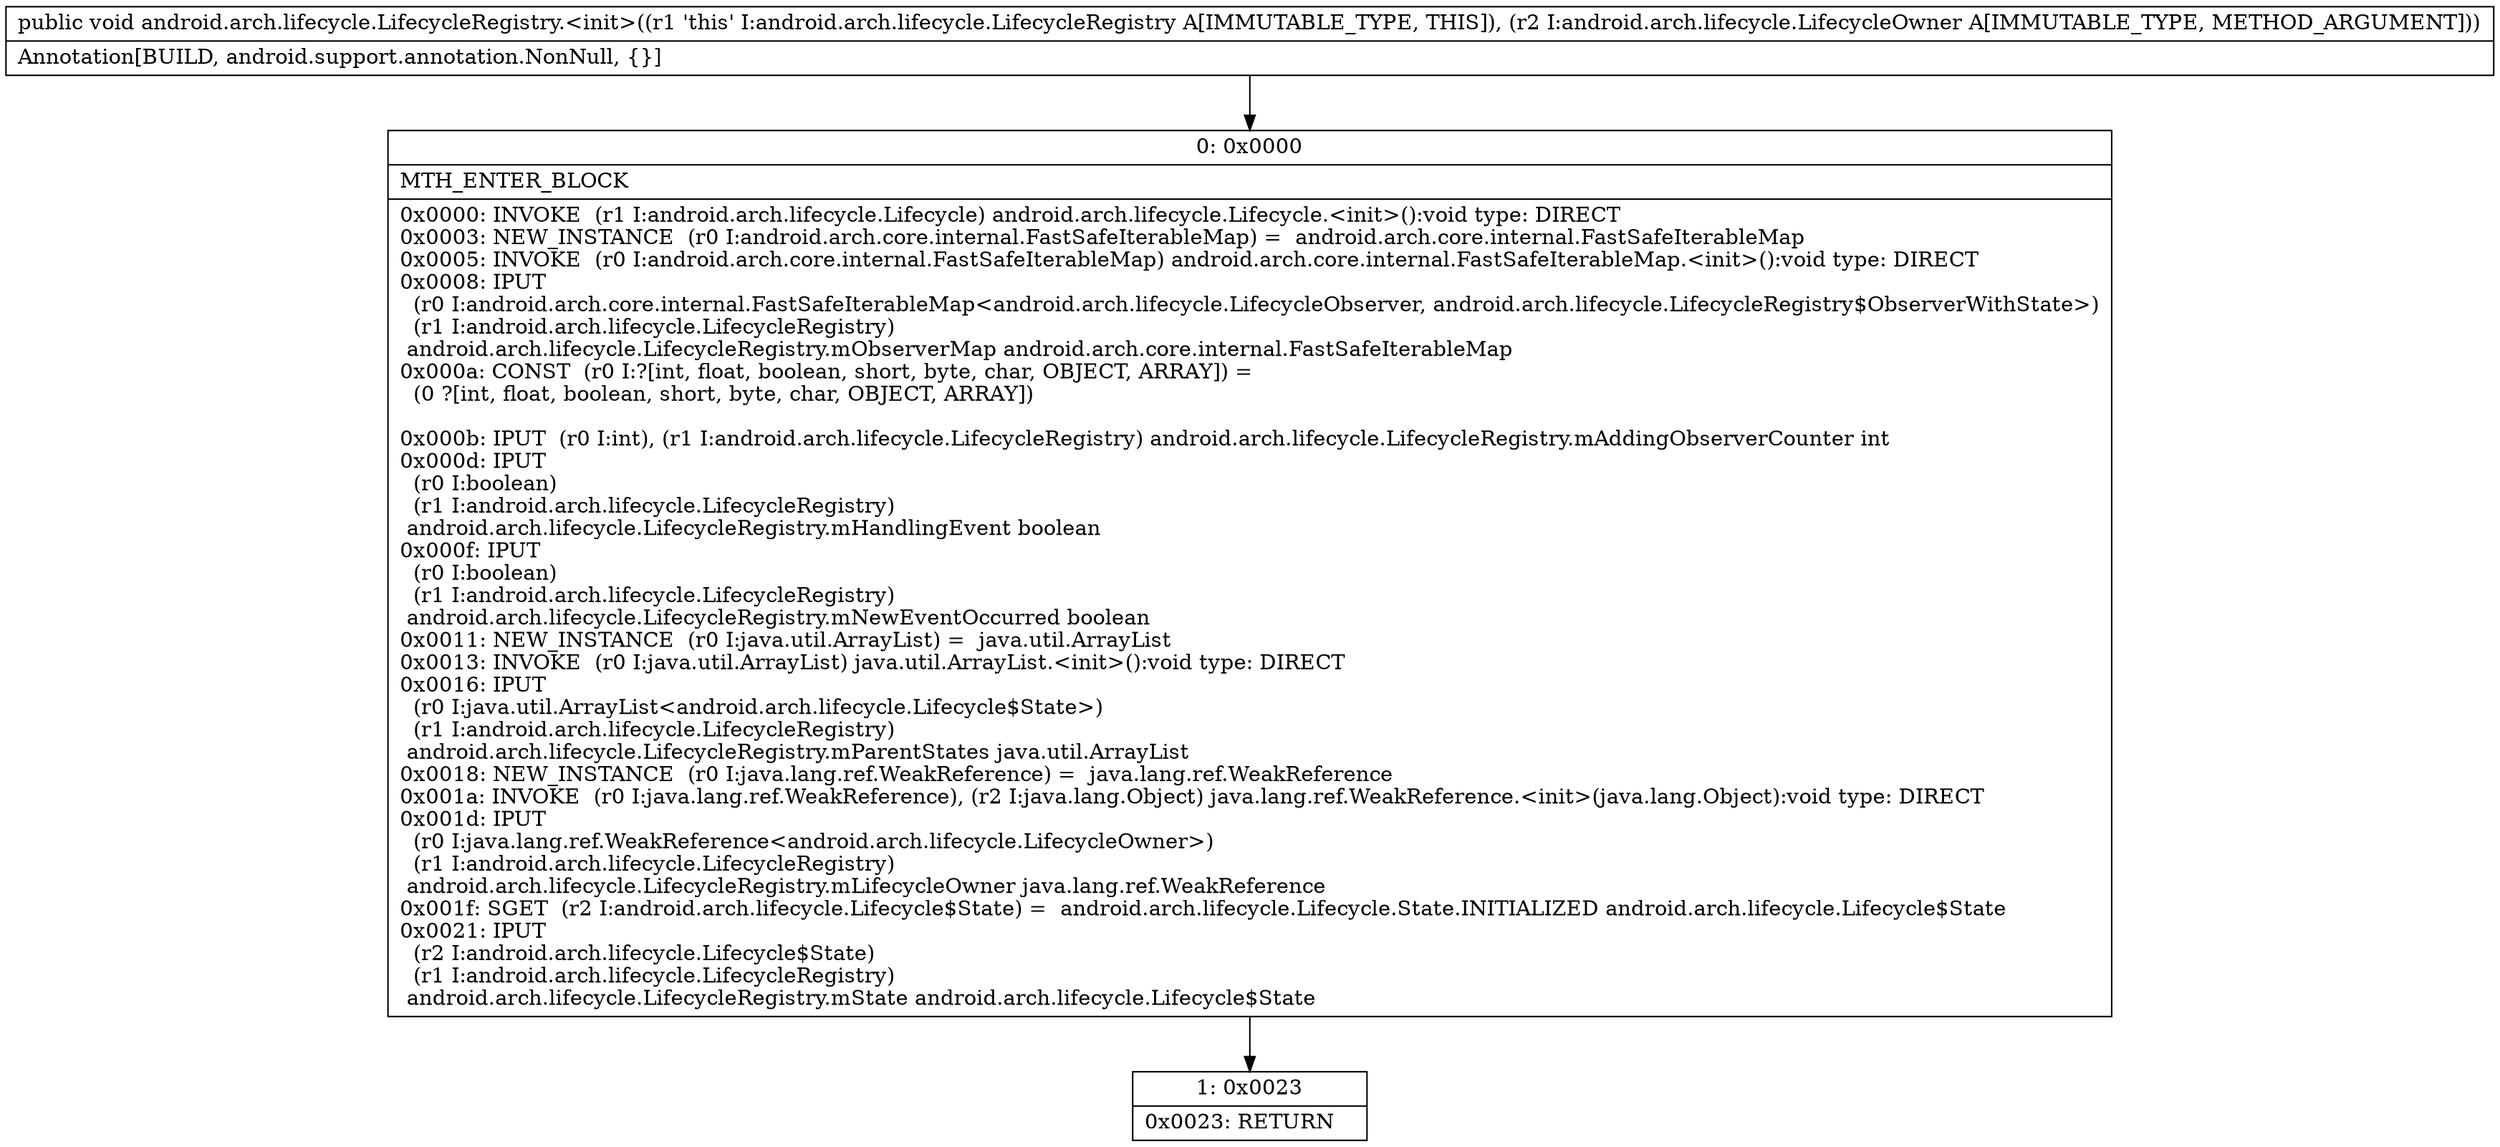 digraph "CFG forandroid.arch.lifecycle.LifecycleRegistry.\<init\>(Landroid\/arch\/lifecycle\/LifecycleOwner;)V" {
Node_0 [shape=record,label="{0\:\ 0x0000|MTH_ENTER_BLOCK\l|0x0000: INVOKE  (r1 I:android.arch.lifecycle.Lifecycle) android.arch.lifecycle.Lifecycle.\<init\>():void type: DIRECT \l0x0003: NEW_INSTANCE  (r0 I:android.arch.core.internal.FastSafeIterableMap) =  android.arch.core.internal.FastSafeIterableMap \l0x0005: INVOKE  (r0 I:android.arch.core.internal.FastSafeIterableMap) android.arch.core.internal.FastSafeIterableMap.\<init\>():void type: DIRECT \l0x0008: IPUT  \l  (r0 I:android.arch.core.internal.FastSafeIterableMap\<android.arch.lifecycle.LifecycleObserver, android.arch.lifecycle.LifecycleRegistry$ObserverWithState\>)\l  (r1 I:android.arch.lifecycle.LifecycleRegistry)\l android.arch.lifecycle.LifecycleRegistry.mObserverMap android.arch.core.internal.FastSafeIterableMap \l0x000a: CONST  (r0 I:?[int, float, boolean, short, byte, char, OBJECT, ARRAY]) = \l  (0 ?[int, float, boolean, short, byte, char, OBJECT, ARRAY])\l \l0x000b: IPUT  (r0 I:int), (r1 I:android.arch.lifecycle.LifecycleRegistry) android.arch.lifecycle.LifecycleRegistry.mAddingObserverCounter int \l0x000d: IPUT  \l  (r0 I:boolean)\l  (r1 I:android.arch.lifecycle.LifecycleRegistry)\l android.arch.lifecycle.LifecycleRegistry.mHandlingEvent boolean \l0x000f: IPUT  \l  (r0 I:boolean)\l  (r1 I:android.arch.lifecycle.LifecycleRegistry)\l android.arch.lifecycle.LifecycleRegistry.mNewEventOccurred boolean \l0x0011: NEW_INSTANCE  (r0 I:java.util.ArrayList) =  java.util.ArrayList \l0x0013: INVOKE  (r0 I:java.util.ArrayList) java.util.ArrayList.\<init\>():void type: DIRECT \l0x0016: IPUT  \l  (r0 I:java.util.ArrayList\<android.arch.lifecycle.Lifecycle$State\>)\l  (r1 I:android.arch.lifecycle.LifecycleRegistry)\l android.arch.lifecycle.LifecycleRegistry.mParentStates java.util.ArrayList \l0x0018: NEW_INSTANCE  (r0 I:java.lang.ref.WeakReference) =  java.lang.ref.WeakReference \l0x001a: INVOKE  (r0 I:java.lang.ref.WeakReference), (r2 I:java.lang.Object) java.lang.ref.WeakReference.\<init\>(java.lang.Object):void type: DIRECT \l0x001d: IPUT  \l  (r0 I:java.lang.ref.WeakReference\<android.arch.lifecycle.LifecycleOwner\>)\l  (r1 I:android.arch.lifecycle.LifecycleRegistry)\l android.arch.lifecycle.LifecycleRegistry.mLifecycleOwner java.lang.ref.WeakReference \l0x001f: SGET  (r2 I:android.arch.lifecycle.Lifecycle$State) =  android.arch.lifecycle.Lifecycle.State.INITIALIZED android.arch.lifecycle.Lifecycle$State \l0x0021: IPUT  \l  (r2 I:android.arch.lifecycle.Lifecycle$State)\l  (r1 I:android.arch.lifecycle.LifecycleRegistry)\l android.arch.lifecycle.LifecycleRegistry.mState android.arch.lifecycle.Lifecycle$State \l}"];
Node_1 [shape=record,label="{1\:\ 0x0023|0x0023: RETURN   \l}"];
MethodNode[shape=record,label="{public void android.arch.lifecycle.LifecycleRegistry.\<init\>((r1 'this' I:android.arch.lifecycle.LifecycleRegistry A[IMMUTABLE_TYPE, THIS]), (r2 I:android.arch.lifecycle.LifecycleOwner A[IMMUTABLE_TYPE, METHOD_ARGUMENT]))  | Annotation[BUILD, android.support.annotation.NonNull, \{\}]\l}"];
MethodNode -> Node_0;
Node_0 -> Node_1;
}

